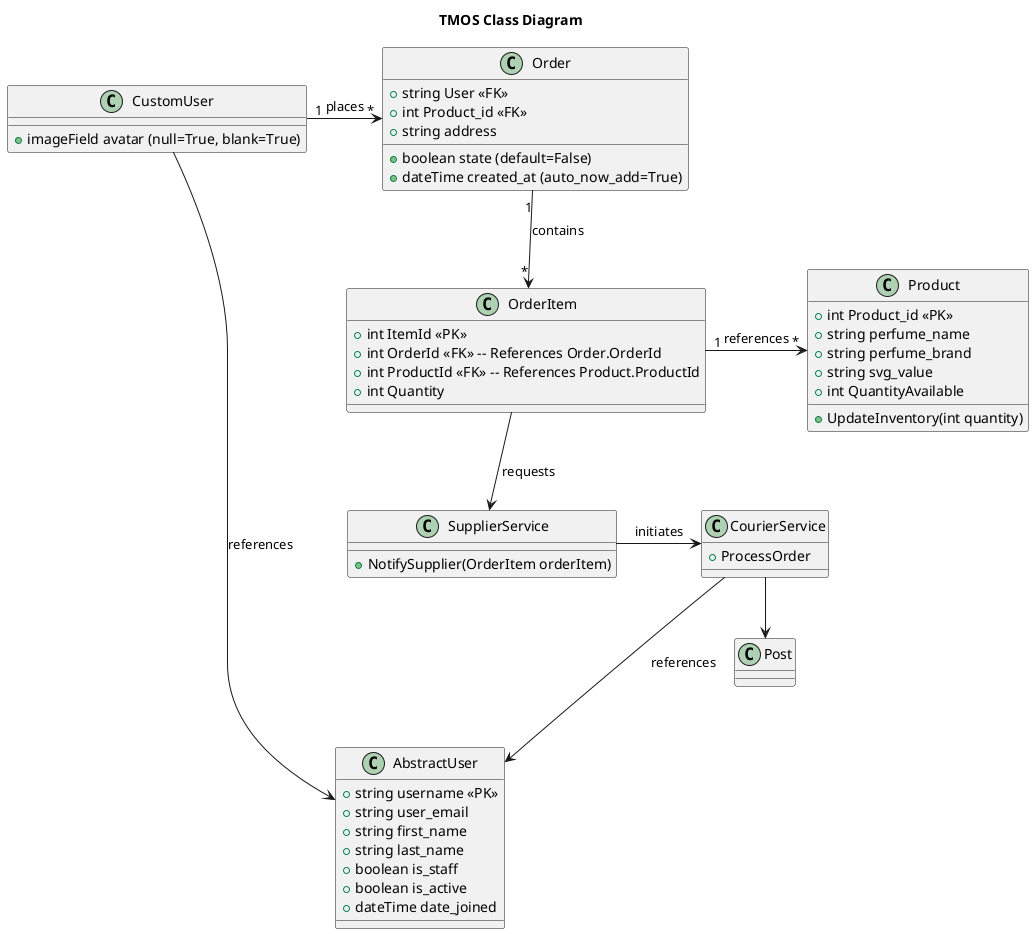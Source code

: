 @startuml

title TMOS Class Diagram

class AbstractUser {
    + string username <<PK>>
    + string user_email
    + string first_name
    + string last_name
    + boolean is_staff
    + boolean is_active
    + dateTime date_joined

}
class CustomUser {
	+ imageField avatar (null=True, blank=True)
}

class Order {
	+ string User <<FK>>
	+ int Product_id <<FK>>
	+ string address
	+ boolean state (default=False)
	+ dateTime created_at (auto_now_add=True)
}

class OrderItem {
  + int ItemId <<PK>>
  + int OrderId <<FK>> -- References Order.OrderId
  + int ProductId <<FK>> -- References Product.ProductId
  + int Quantity
}

class Product {
    + int Product_id <<PK>>
    + string perfume_name
	+ string perfume_brand
	+ string svg_value
    + int QuantityAvailable
    + UpdateInventory(int quantity)
}

class CourierService {
  + ProcessOrder
}

class SupplierService {
  + NotifySupplier(OrderItem orderItem)
}


class Post {
}

CustomUser "1" -> "*" Order : places
CustomUser --> AbstractUser : references
Order "1" --> "*" OrderItem : contains
OrderItem "1" -> "*" Product : "references"
SupplierService -> CourierService : initiates
CourierService ---> AbstractUser : "references"
CourierService --> Post

OrderItem --> SupplierService : "requests"

@enduml